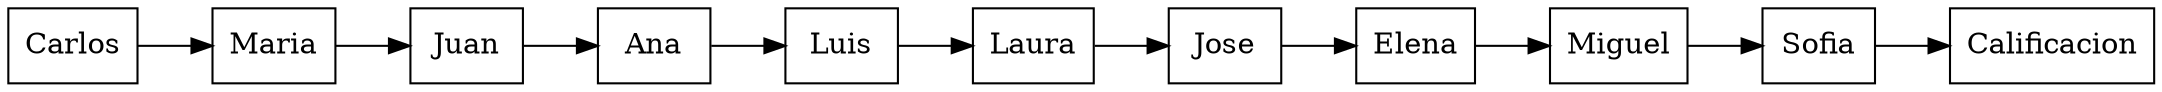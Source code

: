 digraph Usuarios{
node[shape = "box"];
rankdir=LR
"Nodo1"[label = "Carlos"];
"Nodo1"->"Nodo2"
"Nodo2"[label = "Maria"];
"Nodo2"->"Nodo3"
"Nodo3"[label = "Juan"];
"Nodo3"->"Nodo4"
"Nodo4"[label = "Ana"];
"Nodo4"->"Nodo5"
"Nodo5"[label = "Luis"];
"Nodo5"->"Nodo6"
"Nodo6"[label = "Laura"];
"Nodo6"->"Nodo7"
"Nodo7"[label = "Jose"];
"Nodo7"->"Nodo8"
"Nodo8"[label = "Elena"];
"Nodo8"->"Nodo9"
"Nodo9"[label = "Miguel"];
"Nodo9"->"Nodo10"
"Nodo10"[label = "Sofia"];
"Nodo10"->"Nodo11"
"Nodo11"[label = "Calificacion"];
"Nodo11"}
